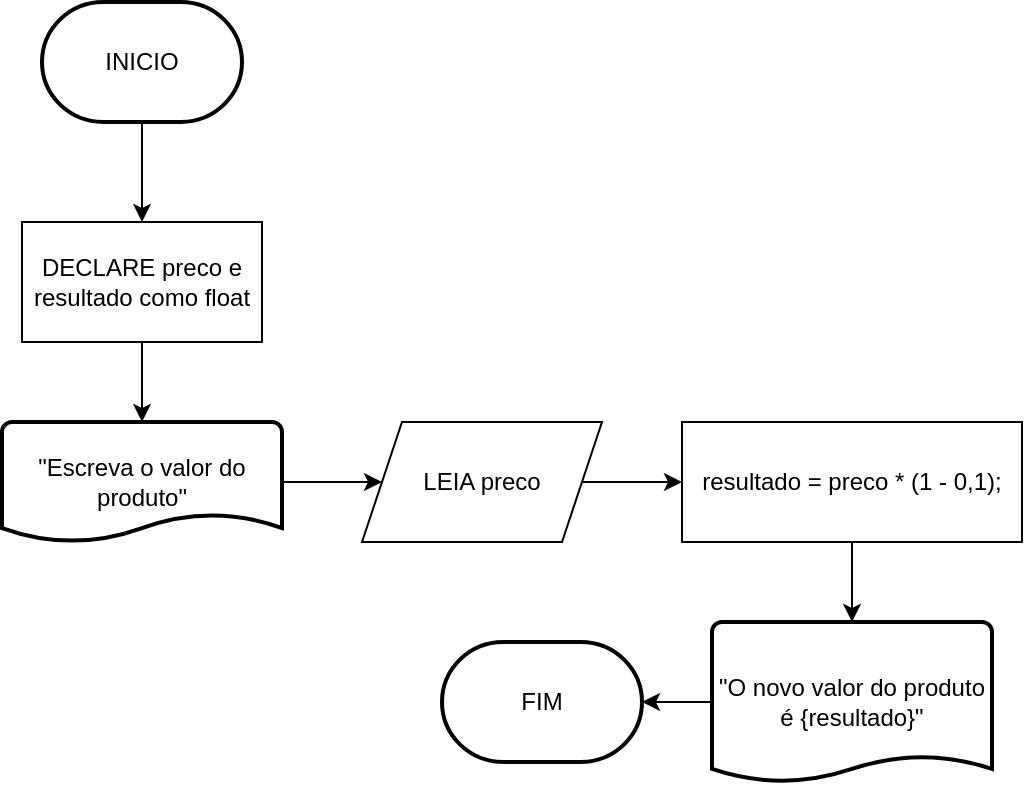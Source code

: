 <mxfile version="21.7.2" type="device">
  <diagram name="Page-1" id="mCUC28rghNYUG321jmRj">
    <mxGraphModel dx="954" dy="602" grid="1" gridSize="10" guides="1" tooltips="1" connect="1" arrows="1" fold="1" page="1" pageScale="1" pageWidth="850" pageHeight="1100" math="0" shadow="0">
      <root>
        <mxCell id="0" />
        <mxCell id="1" parent="0" />
        <mxCell id="muqDcj0UbtJMR7L4Sbzh-1" value="&lt;div&gt;FIM&lt;/div&gt;" style="strokeWidth=2;html=1;shape=mxgraph.flowchart.terminator;whiteSpace=wrap;" vertex="1" parent="1">
          <mxGeometry x="390" y="460" width="100" height="60" as="geometry" />
        </mxCell>
        <mxCell id="muqDcj0UbtJMR7L4Sbzh-5" value="" style="edgeStyle=orthogonalEdgeStyle;rounded=0;orthogonalLoop=1;jettySize=auto;html=1;" edge="1" parent="1" source="muqDcj0UbtJMR7L4Sbzh-2" target="muqDcj0UbtJMR7L4Sbzh-3">
          <mxGeometry relative="1" as="geometry" />
        </mxCell>
        <mxCell id="muqDcj0UbtJMR7L4Sbzh-2" value="INICIO" style="strokeWidth=2;html=1;shape=mxgraph.flowchart.terminator;whiteSpace=wrap;" vertex="1" parent="1">
          <mxGeometry x="190" y="140" width="100" height="60" as="geometry" />
        </mxCell>
        <mxCell id="muqDcj0UbtJMR7L4Sbzh-7" value="" style="edgeStyle=orthogonalEdgeStyle;rounded=0;orthogonalLoop=1;jettySize=auto;html=1;" edge="1" parent="1" source="muqDcj0UbtJMR7L4Sbzh-3" target="muqDcj0UbtJMR7L4Sbzh-6">
          <mxGeometry relative="1" as="geometry" />
        </mxCell>
        <mxCell id="muqDcj0UbtJMR7L4Sbzh-3" value="DECLARE preco e resultado como float" style="rounded=0;whiteSpace=wrap;html=1;" vertex="1" parent="1">
          <mxGeometry x="180" y="250" width="120" height="60" as="geometry" />
        </mxCell>
        <mxCell id="muqDcj0UbtJMR7L4Sbzh-10" value="" style="edgeStyle=orthogonalEdgeStyle;rounded=0;orthogonalLoop=1;jettySize=auto;html=1;" edge="1" parent="1" source="muqDcj0UbtJMR7L4Sbzh-6" target="muqDcj0UbtJMR7L4Sbzh-9">
          <mxGeometry relative="1" as="geometry" />
        </mxCell>
        <mxCell id="muqDcj0UbtJMR7L4Sbzh-6" value="&quot;Escreva o valor do produto&quot;" style="strokeWidth=2;html=1;shape=mxgraph.flowchart.document2;whiteSpace=wrap;size=0.233;" vertex="1" parent="1">
          <mxGeometry x="170" y="350" width="140" height="60" as="geometry" />
        </mxCell>
        <mxCell id="muqDcj0UbtJMR7L4Sbzh-12" value="" style="edgeStyle=orthogonalEdgeStyle;rounded=0;orthogonalLoop=1;jettySize=auto;html=1;" edge="1" parent="1" source="muqDcj0UbtJMR7L4Sbzh-9" target="muqDcj0UbtJMR7L4Sbzh-11">
          <mxGeometry relative="1" as="geometry" />
        </mxCell>
        <mxCell id="muqDcj0UbtJMR7L4Sbzh-9" value="LEIA preco" style="shape=parallelogram;perimeter=parallelogramPerimeter;whiteSpace=wrap;html=1;fixedSize=1;" vertex="1" parent="1">
          <mxGeometry x="350" y="350" width="120" height="60" as="geometry" />
        </mxCell>
        <mxCell id="muqDcj0UbtJMR7L4Sbzh-14" value="" style="edgeStyle=orthogonalEdgeStyle;rounded=0;orthogonalLoop=1;jettySize=auto;html=1;" edge="1" parent="1" source="muqDcj0UbtJMR7L4Sbzh-11" target="muqDcj0UbtJMR7L4Sbzh-13">
          <mxGeometry relative="1" as="geometry" />
        </mxCell>
        <mxCell id="muqDcj0UbtJMR7L4Sbzh-11" value="resultado = preco * (1 - 0,1);" style="rounded=0;whiteSpace=wrap;html=1;" vertex="1" parent="1">
          <mxGeometry x="510" y="350" width="170" height="60" as="geometry" />
        </mxCell>
        <mxCell id="muqDcj0UbtJMR7L4Sbzh-15" value="" style="edgeStyle=orthogonalEdgeStyle;rounded=0;orthogonalLoop=1;jettySize=auto;html=1;" edge="1" parent="1" source="muqDcj0UbtJMR7L4Sbzh-13" target="muqDcj0UbtJMR7L4Sbzh-1">
          <mxGeometry relative="1" as="geometry" />
        </mxCell>
        <mxCell id="muqDcj0UbtJMR7L4Sbzh-13" value="&quot;O novo valor do produto é {resultado}&quot;" style="strokeWidth=2;html=1;shape=mxgraph.flowchart.document2;whiteSpace=wrap;size=0.163;" vertex="1" parent="1">
          <mxGeometry x="525" y="450" width="140" height="80" as="geometry" />
        </mxCell>
      </root>
    </mxGraphModel>
  </diagram>
</mxfile>
